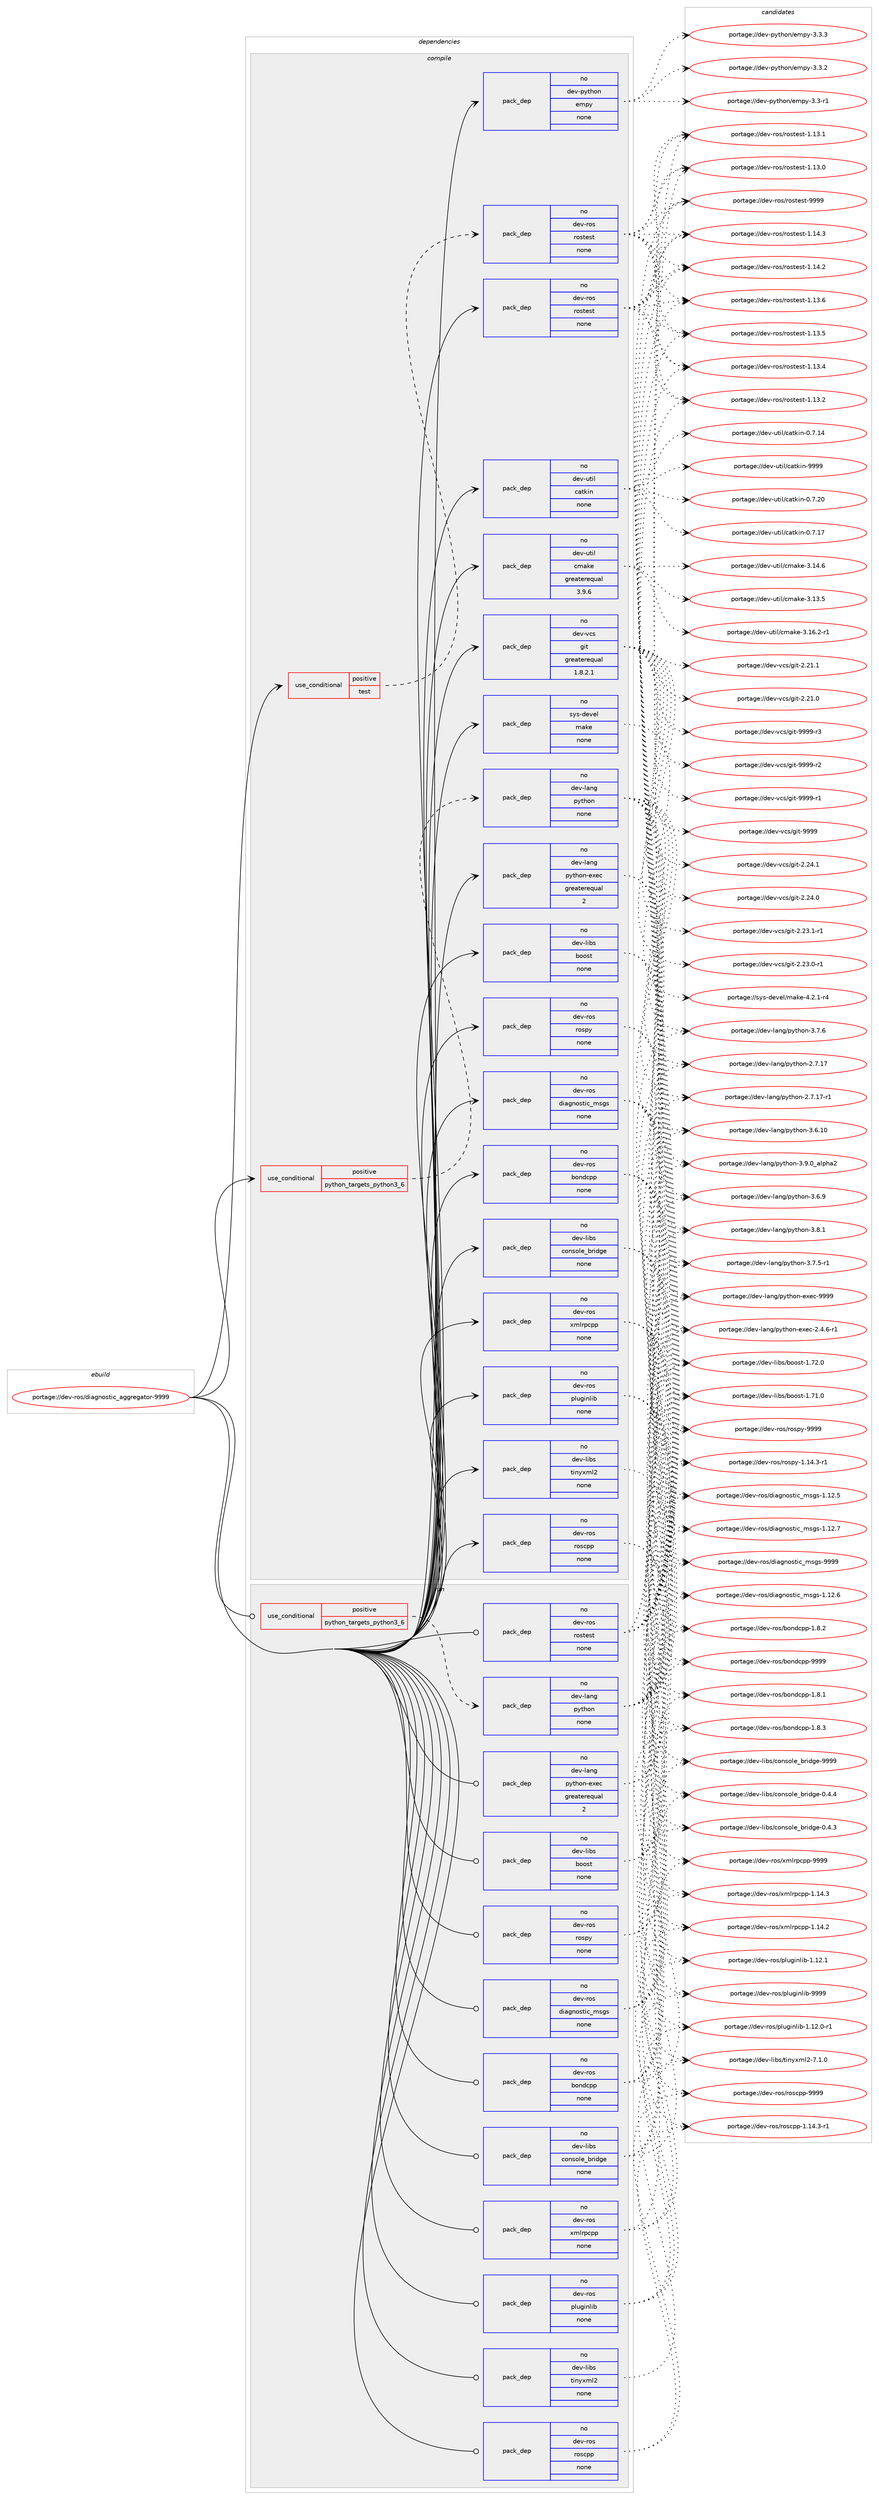 digraph prolog {

# *************
# Graph options
# *************

newrank=true;
concentrate=true;
compound=true;
graph [rankdir=LR,fontname=Helvetica,fontsize=10,ranksep=1.5];#, ranksep=2.5, nodesep=0.2];
edge  [arrowhead=vee];
node  [fontname=Helvetica,fontsize=10];

# **********
# The ebuild
# **********

subgraph cluster_leftcol {
color=gray;
rank=same;
label=<<i>ebuild</i>>;
id [label="portage://dev-ros/diagnostic_aggregator-9999", color=red, width=4, href="../dev-ros/diagnostic_aggregator-9999.svg"];
}

# ****************
# The dependencies
# ****************

subgraph cluster_midcol {
color=gray;
label=<<i>dependencies</i>>;
subgraph cluster_compile {
fillcolor="#eeeeee";
style=filled;
label=<<i>compile</i>>;
subgraph cond101137 {
dependency406356 [label=<<TABLE BORDER="0" CELLBORDER="1" CELLSPACING="0" CELLPADDING="4"><TR><TD ROWSPAN="3" CELLPADDING="10">use_conditional</TD></TR><TR><TD>positive</TD></TR><TR><TD>python_targets_python3_6</TD></TR></TABLE>>, shape=none, color=red];
subgraph pack300366 {
dependency406357 [label=<<TABLE BORDER="0" CELLBORDER="1" CELLSPACING="0" CELLPADDING="4" WIDTH="220"><TR><TD ROWSPAN="6" CELLPADDING="30">pack_dep</TD></TR><TR><TD WIDTH="110">no</TD></TR><TR><TD>dev-lang</TD></TR><TR><TD>python</TD></TR><TR><TD>none</TD></TR><TR><TD></TD></TR></TABLE>>, shape=none, color=blue];
}
dependency406356:e -> dependency406357:w [weight=20,style="dashed",arrowhead="vee"];
}
id:e -> dependency406356:w [weight=20,style="solid",arrowhead="vee"];
subgraph cond101138 {
dependency406358 [label=<<TABLE BORDER="0" CELLBORDER="1" CELLSPACING="0" CELLPADDING="4"><TR><TD ROWSPAN="3" CELLPADDING="10">use_conditional</TD></TR><TR><TD>positive</TD></TR><TR><TD>test</TD></TR></TABLE>>, shape=none, color=red];
subgraph pack300367 {
dependency406359 [label=<<TABLE BORDER="0" CELLBORDER="1" CELLSPACING="0" CELLPADDING="4" WIDTH="220"><TR><TD ROWSPAN="6" CELLPADDING="30">pack_dep</TD></TR><TR><TD WIDTH="110">no</TD></TR><TR><TD>dev-ros</TD></TR><TR><TD>rostest</TD></TR><TR><TD>none</TD></TR><TR><TD></TD></TR></TABLE>>, shape=none, color=blue];
}
dependency406358:e -> dependency406359:w [weight=20,style="dashed",arrowhead="vee"];
}
id:e -> dependency406358:w [weight=20,style="solid",arrowhead="vee"];
subgraph pack300368 {
dependency406360 [label=<<TABLE BORDER="0" CELLBORDER="1" CELLSPACING="0" CELLPADDING="4" WIDTH="220"><TR><TD ROWSPAN="6" CELLPADDING="30">pack_dep</TD></TR><TR><TD WIDTH="110">no</TD></TR><TR><TD>dev-lang</TD></TR><TR><TD>python-exec</TD></TR><TR><TD>greaterequal</TD></TR><TR><TD>2</TD></TR></TABLE>>, shape=none, color=blue];
}
id:e -> dependency406360:w [weight=20,style="solid",arrowhead="vee"];
subgraph pack300369 {
dependency406361 [label=<<TABLE BORDER="0" CELLBORDER="1" CELLSPACING="0" CELLPADDING="4" WIDTH="220"><TR><TD ROWSPAN="6" CELLPADDING="30">pack_dep</TD></TR><TR><TD WIDTH="110">no</TD></TR><TR><TD>dev-libs</TD></TR><TR><TD>boost</TD></TR><TR><TD>none</TD></TR><TR><TD></TD></TR></TABLE>>, shape=none, color=blue];
}
id:e -> dependency406361:w [weight=20,style="solid",arrowhead="vee"];
subgraph pack300370 {
dependency406362 [label=<<TABLE BORDER="0" CELLBORDER="1" CELLSPACING="0" CELLPADDING="4" WIDTH="220"><TR><TD ROWSPAN="6" CELLPADDING="30">pack_dep</TD></TR><TR><TD WIDTH="110">no</TD></TR><TR><TD>dev-libs</TD></TR><TR><TD>console_bridge</TD></TR><TR><TD>none</TD></TR><TR><TD></TD></TR></TABLE>>, shape=none, color=blue];
}
id:e -> dependency406362:w [weight=20,style="solid",arrowhead="vee"];
subgraph pack300371 {
dependency406363 [label=<<TABLE BORDER="0" CELLBORDER="1" CELLSPACING="0" CELLPADDING="4" WIDTH="220"><TR><TD ROWSPAN="6" CELLPADDING="30">pack_dep</TD></TR><TR><TD WIDTH="110">no</TD></TR><TR><TD>dev-libs</TD></TR><TR><TD>tinyxml2</TD></TR><TR><TD>none</TD></TR><TR><TD></TD></TR></TABLE>>, shape=none, color=blue];
}
id:e -> dependency406363:w [weight=20,style="solid",arrowhead="vee"];
subgraph pack300372 {
dependency406364 [label=<<TABLE BORDER="0" CELLBORDER="1" CELLSPACING="0" CELLPADDING="4" WIDTH="220"><TR><TD ROWSPAN="6" CELLPADDING="30">pack_dep</TD></TR><TR><TD WIDTH="110">no</TD></TR><TR><TD>dev-python</TD></TR><TR><TD>empy</TD></TR><TR><TD>none</TD></TR><TR><TD></TD></TR></TABLE>>, shape=none, color=blue];
}
id:e -> dependency406364:w [weight=20,style="solid",arrowhead="vee"];
subgraph pack300373 {
dependency406365 [label=<<TABLE BORDER="0" CELLBORDER="1" CELLSPACING="0" CELLPADDING="4" WIDTH="220"><TR><TD ROWSPAN="6" CELLPADDING="30">pack_dep</TD></TR><TR><TD WIDTH="110">no</TD></TR><TR><TD>dev-ros</TD></TR><TR><TD>bondcpp</TD></TR><TR><TD>none</TD></TR><TR><TD></TD></TR></TABLE>>, shape=none, color=blue];
}
id:e -> dependency406365:w [weight=20,style="solid",arrowhead="vee"];
subgraph pack300374 {
dependency406366 [label=<<TABLE BORDER="0" CELLBORDER="1" CELLSPACING="0" CELLPADDING="4" WIDTH="220"><TR><TD ROWSPAN="6" CELLPADDING="30">pack_dep</TD></TR><TR><TD WIDTH="110">no</TD></TR><TR><TD>dev-ros</TD></TR><TR><TD>diagnostic_msgs</TD></TR><TR><TD>none</TD></TR><TR><TD></TD></TR></TABLE>>, shape=none, color=blue];
}
id:e -> dependency406366:w [weight=20,style="solid",arrowhead="vee"];
subgraph pack300375 {
dependency406367 [label=<<TABLE BORDER="0" CELLBORDER="1" CELLSPACING="0" CELLPADDING="4" WIDTH="220"><TR><TD ROWSPAN="6" CELLPADDING="30">pack_dep</TD></TR><TR><TD WIDTH="110">no</TD></TR><TR><TD>dev-ros</TD></TR><TR><TD>pluginlib</TD></TR><TR><TD>none</TD></TR><TR><TD></TD></TR></TABLE>>, shape=none, color=blue];
}
id:e -> dependency406367:w [weight=20,style="solid",arrowhead="vee"];
subgraph pack300376 {
dependency406368 [label=<<TABLE BORDER="0" CELLBORDER="1" CELLSPACING="0" CELLPADDING="4" WIDTH="220"><TR><TD ROWSPAN="6" CELLPADDING="30">pack_dep</TD></TR><TR><TD WIDTH="110">no</TD></TR><TR><TD>dev-ros</TD></TR><TR><TD>roscpp</TD></TR><TR><TD>none</TD></TR><TR><TD></TD></TR></TABLE>>, shape=none, color=blue];
}
id:e -> dependency406368:w [weight=20,style="solid",arrowhead="vee"];
subgraph pack300377 {
dependency406369 [label=<<TABLE BORDER="0" CELLBORDER="1" CELLSPACING="0" CELLPADDING="4" WIDTH="220"><TR><TD ROWSPAN="6" CELLPADDING="30">pack_dep</TD></TR><TR><TD WIDTH="110">no</TD></TR><TR><TD>dev-ros</TD></TR><TR><TD>rospy</TD></TR><TR><TD>none</TD></TR><TR><TD></TD></TR></TABLE>>, shape=none, color=blue];
}
id:e -> dependency406369:w [weight=20,style="solid",arrowhead="vee"];
subgraph pack300378 {
dependency406370 [label=<<TABLE BORDER="0" CELLBORDER="1" CELLSPACING="0" CELLPADDING="4" WIDTH="220"><TR><TD ROWSPAN="6" CELLPADDING="30">pack_dep</TD></TR><TR><TD WIDTH="110">no</TD></TR><TR><TD>dev-ros</TD></TR><TR><TD>rostest</TD></TR><TR><TD>none</TD></TR><TR><TD></TD></TR></TABLE>>, shape=none, color=blue];
}
id:e -> dependency406370:w [weight=20,style="solid",arrowhead="vee"];
subgraph pack300379 {
dependency406371 [label=<<TABLE BORDER="0" CELLBORDER="1" CELLSPACING="0" CELLPADDING="4" WIDTH="220"><TR><TD ROWSPAN="6" CELLPADDING="30">pack_dep</TD></TR><TR><TD WIDTH="110">no</TD></TR><TR><TD>dev-ros</TD></TR><TR><TD>xmlrpcpp</TD></TR><TR><TD>none</TD></TR><TR><TD></TD></TR></TABLE>>, shape=none, color=blue];
}
id:e -> dependency406371:w [weight=20,style="solid",arrowhead="vee"];
subgraph pack300380 {
dependency406372 [label=<<TABLE BORDER="0" CELLBORDER="1" CELLSPACING="0" CELLPADDING="4" WIDTH="220"><TR><TD ROWSPAN="6" CELLPADDING="30">pack_dep</TD></TR><TR><TD WIDTH="110">no</TD></TR><TR><TD>dev-util</TD></TR><TR><TD>catkin</TD></TR><TR><TD>none</TD></TR><TR><TD></TD></TR></TABLE>>, shape=none, color=blue];
}
id:e -> dependency406372:w [weight=20,style="solid",arrowhead="vee"];
subgraph pack300381 {
dependency406373 [label=<<TABLE BORDER="0" CELLBORDER="1" CELLSPACING="0" CELLPADDING="4" WIDTH="220"><TR><TD ROWSPAN="6" CELLPADDING="30">pack_dep</TD></TR><TR><TD WIDTH="110">no</TD></TR><TR><TD>dev-util</TD></TR><TR><TD>cmake</TD></TR><TR><TD>greaterequal</TD></TR><TR><TD>3.9.6</TD></TR></TABLE>>, shape=none, color=blue];
}
id:e -> dependency406373:w [weight=20,style="solid",arrowhead="vee"];
subgraph pack300382 {
dependency406374 [label=<<TABLE BORDER="0" CELLBORDER="1" CELLSPACING="0" CELLPADDING="4" WIDTH="220"><TR><TD ROWSPAN="6" CELLPADDING="30">pack_dep</TD></TR><TR><TD WIDTH="110">no</TD></TR><TR><TD>dev-vcs</TD></TR><TR><TD>git</TD></TR><TR><TD>greaterequal</TD></TR><TR><TD>1.8.2.1</TD></TR></TABLE>>, shape=none, color=blue];
}
id:e -> dependency406374:w [weight=20,style="solid",arrowhead="vee"];
subgraph pack300383 {
dependency406375 [label=<<TABLE BORDER="0" CELLBORDER="1" CELLSPACING="0" CELLPADDING="4" WIDTH="220"><TR><TD ROWSPAN="6" CELLPADDING="30">pack_dep</TD></TR><TR><TD WIDTH="110">no</TD></TR><TR><TD>sys-devel</TD></TR><TR><TD>make</TD></TR><TR><TD>none</TD></TR><TR><TD></TD></TR></TABLE>>, shape=none, color=blue];
}
id:e -> dependency406375:w [weight=20,style="solid",arrowhead="vee"];
}
subgraph cluster_compileandrun {
fillcolor="#eeeeee";
style=filled;
label=<<i>compile and run</i>>;
}
subgraph cluster_run {
fillcolor="#eeeeee";
style=filled;
label=<<i>run</i>>;
subgraph cond101139 {
dependency406376 [label=<<TABLE BORDER="0" CELLBORDER="1" CELLSPACING="0" CELLPADDING="4"><TR><TD ROWSPAN="3" CELLPADDING="10">use_conditional</TD></TR><TR><TD>positive</TD></TR><TR><TD>python_targets_python3_6</TD></TR></TABLE>>, shape=none, color=red];
subgraph pack300384 {
dependency406377 [label=<<TABLE BORDER="0" CELLBORDER="1" CELLSPACING="0" CELLPADDING="4" WIDTH="220"><TR><TD ROWSPAN="6" CELLPADDING="30">pack_dep</TD></TR><TR><TD WIDTH="110">no</TD></TR><TR><TD>dev-lang</TD></TR><TR><TD>python</TD></TR><TR><TD>none</TD></TR><TR><TD></TD></TR></TABLE>>, shape=none, color=blue];
}
dependency406376:e -> dependency406377:w [weight=20,style="dashed",arrowhead="vee"];
}
id:e -> dependency406376:w [weight=20,style="solid",arrowhead="odot"];
subgraph pack300385 {
dependency406378 [label=<<TABLE BORDER="0" CELLBORDER="1" CELLSPACING="0" CELLPADDING="4" WIDTH="220"><TR><TD ROWSPAN="6" CELLPADDING="30">pack_dep</TD></TR><TR><TD WIDTH="110">no</TD></TR><TR><TD>dev-lang</TD></TR><TR><TD>python-exec</TD></TR><TR><TD>greaterequal</TD></TR><TR><TD>2</TD></TR></TABLE>>, shape=none, color=blue];
}
id:e -> dependency406378:w [weight=20,style="solid",arrowhead="odot"];
subgraph pack300386 {
dependency406379 [label=<<TABLE BORDER="0" CELLBORDER="1" CELLSPACING="0" CELLPADDING="4" WIDTH="220"><TR><TD ROWSPAN="6" CELLPADDING="30">pack_dep</TD></TR><TR><TD WIDTH="110">no</TD></TR><TR><TD>dev-libs</TD></TR><TR><TD>boost</TD></TR><TR><TD>none</TD></TR><TR><TD></TD></TR></TABLE>>, shape=none, color=blue];
}
id:e -> dependency406379:w [weight=20,style="solid",arrowhead="odot"];
subgraph pack300387 {
dependency406380 [label=<<TABLE BORDER="0" CELLBORDER="1" CELLSPACING="0" CELLPADDING="4" WIDTH="220"><TR><TD ROWSPAN="6" CELLPADDING="30">pack_dep</TD></TR><TR><TD WIDTH="110">no</TD></TR><TR><TD>dev-libs</TD></TR><TR><TD>console_bridge</TD></TR><TR><TD>none</TD></TR><TR><TD></TD></TR></TABLE>>, shape=none, color=blue];
}
id:e -> dependency406380:w [weight=20,style="solid",arrowhead="odot"];
subgraph pack300388 {
dependency406381 [label=<<TABLE BORDER="0" CELLBORDER="1" CELLSPACING="0" CELLPADDING="4" WIDTH="220"><TR><TD ROWSPAN="6" CELLPADDING="30">pack_dep</TD></TR><TR><TD WIDTH="110">no</TD></TR><TR><TD>dev-libs</TD></TR><TR><TD>tinyxml2</TD></TR><TR><TD>none</TD></TR><TR><TD></TD></TR></TABLE>>, shape=none, color=blue];
}
id:e -> dependency406381:w [weight=20,style="solid",arrowhead="odot"];
subgraph pack300389 {
dependency406382 [label=<<TABLE BORDER="0" CELLBORDER="1" CELLSPACING="0" CELLPADDING="4" WIDTH="220"><TR><TD ROWSPAN="6" CELLPADDING="30">pack_dep</TD></TR><TR><TD WIDTH="110">no</TD></TR><TR><TD>dev-ros</TD></TR><TR><TD>bondcpp</TD></TR><TR><TD>none</TD></TR><TR><TD></TD></TR></TABLE>>, shape=none, color=blue];
}
id:e -> dependency406382:w [weight=20,style="solid",arrowhead="odot"];
subgraph pack300390 {
dependency406383 [label=<<TABLE BORDER="0" CELLBORDER="1" CELLSPACING="0" CELLPADDING="4" WIDTH="220"><TR><TD ROWSPAN="6" CELLPADDING="30">pack_dep</TD></TR><TR><TD WIDTH="110">no</TD></TR><TR><TD>dev-ros</TD></TR><TR><TD>diagnostic_msgs</TD></TR><TR><TD>none</TD></TR><TR><TD></TD></TR></TABLE>>, shape=none, color=blue];
}
id:e -> dependency406383:w [weight=20,style="solid",arrowhead="odot"];
subgraph pack300391 {
dependency406384 [label=<<TABLE BORDER="0" CELLBORDER="1" CELLSPACING="0" CELLPADDING="4" WIDTH="220"><TR><TD ROWSPAN="6" CELLPADDING="30">pack_dep</TD></TR><TR><TD WIDTH="110">no</TD></TR><TR><TD>dev-ros</TD></TR><TR><TD>pluginlib</TD></TR><TR><TD>none</TD></TR><TR><TD></TD></TR></TABLE>>, shape=none, color=blue];
}
id:e -> dependency406384:w [weight=20,style="solid",arrowhead="odot"];
subgraph pack300392 {
dependency406385 [label=<<TABLE BORDER="0" CELLBORDER="1" CELLSPACING="0" CELLPADDING="4" WIDTH="220"><TR><TD ROWSPAN="6" CELLPADDING="30">pack_dep</TD></TR><TR><TD WIDTH="110">no</TD></TR><TR><TD>dev-ros</TD></TR><TR><TD>roscpp</TD></TR><TR><TD>none</TD></TR><TR><TD></TD></TR></TABLE>>, shape=none, color=blue];
}
id:e -> dependency406385:w [weight=20,style="solid",arrowhead="odot"];
subgraph pack300393 {
dependency406386 [label=<<TABLE BORDER="0" CELLBORDER="1" CELLSPACING="0" CELLPADDING="4" WIDTH="220"><TR><TD ROWSPAN="6" CELLPADDING="30">pack_dep</TD></TR><TR><TD WIDTH="110">no</TD></TR><TR><TD>dev-ros</TD></TR><TR><TD>rospy</TD></TR><TR><TD>none</TD></TR><TR><TD></TD></TR></TABLE>>, shape=none, color=blue];
}
id:e -> dependency406386:w [weight=20,style="solid",arrowhead="odot"];
subgraph pack300394 {
dependency406387 [label=<<TABLE BORDER="0" CELLBORDER="1" CELLSPACING="0" CELLPADDING="4" WIDTH="220"><TR><TD ROWSPAN="6" CELLPADDING="30">pack_dep</TD></TR><TR><TD WIDTH="110">no</TD></TR><TR><TD>dev-ros</TD></TR><TR><TD>rostest</TD></TR><TR><TD>none</TD></TR><TR><TD></TD></TR></TABLE>>, shape=none, color=blue];
}
id:e -> dependency406387:w [weight=20,style="solid",arrowhead="odot"];
subgraph pack300395 {
dependency406388 [label=<<TABLE BORDER="0" CELLBORDER="1" CELLSPACING="0" CELLPADDING="4" WIDTH="220"><TR><TD ROWSPAN="6" CELLPADDING="30">pack_dep</TD></TR><TR><TD WIDTH="110">no</TD></TR><TR><TD>dev-ros</TD></TR><TR><TD>xmlrpcpp</TD></TR><TR><TD>none</TD></TR><TR><TD></TD></TR></TABLE>>, shape=none, color=blue];
}
id:e -> dependency406388:w [weight=20,style="solid",arrowhead="odot"];
}
}

# **************
# The candidates
# **************

subgraph cluster_choices {
rank=same;
color=gray;
label=<<i>candidates</i>>;

subgraph choice300366 {
color=black;
nodesep=1;
choice10010111845108971101034711212111610411111045514657464895971081121049750 [label="portage://dev-lang/python-3.9.0_alpha2", color=red, width=4,href="../dev-lang/python-3.9.0_alpha2.svg"];
choice100101118451089711010347112121116104111110455146564649 [label="portage://dev-lang/python-3.8.1", color=red, width=4,href="../dev-lang/python-3.8.1.svg"];
choice100101118451089711010347112121116104111110455146554654 [label="portage://dev-lang/python-3.7.6", color=red, width=4,href="../dev-lang/python-3.7.6.svg"];
choice1001011184510897110103471121211161041111104551465546534511449 [label="portage://dev-lang/python-3.7.5-r1", color=red, width=4,href="../dev-lang/python-3.7.5-r1.svg"];
choice100101118451089711010347112121116104111110455146544657 [label="portage://dev-lang/python-3.6.9", color=red, width=4,href="../dev-lang/python-3.6.9.svg"];
choice10010111845108971101034711212111610411111045514654464948 [label="portage://dev-lang/python-3.6.10", color=red, width=4,href="../dev-lang/python-3.6.10.svg"];
choice100101118451089711010347112121116104111110455046554649554511449 [label="portage://dev-lang/python-2.7.17-r1", color=red, width=4,href="../dev-lang/python-2.7.17-r1.svg"];
choice10010111845108971101034711212111610411111045504655464955 [label="portage://dev-lang/python-2.7.17", color=red, width=4,href="../dev-lang/python-2.7.17.svg"];
dependency406357:e -> choice10010111845108971101034711212111610411111045514657464895971081121049750:w [style=dotted,weight="100"];
dependency406357:e -> choice100101118451089711010347112121116104111110455146564649:w [style=dotted,weight="100"];
dependency406357:e -> choice100101118451089711010347112121116104111110455146554654:w [style=dotted,weight="100"];
dependency406357:e -> choice1001011184510897110103471121211161041111104551465546534511449:w [style=dotted,weight="100"];
dependency406357:e -> choice100101118451089711010347112121116104111110455146544657:w [style=dotted,weight="100"];
dependency406357:e -> choice10010111845108971101034711212111610411111045514654464948:w [style=dotted,weight="100"];
dependency406357:e -> choice100101118451089711010347112121116104111110455046554649554511449:w [style=dotted,weight="100"];
dependency406357:e -> choice10010111845108971101034711212111610411111045504655464955:w [style=dotted,weight="100"];
}
subgraph choice300367 {
color=black;
nodesep=1;
choice10010111845114111115471141111151161011151164557575757 [label="portage://dev-ros/rostest-9999", color=red, width=4,href="../dev-ros/rostest-9999.svg"];
choice100101118451141111154711411111511610111511645494649524651 [label="portage://dev-ros/rostest-1.14.3", color=red, width=4,href="../dev-ros/rostest-1.14.3.svg"];
choice100101118451141111154711411111511610111511645494649524650 [label="portage://dev-ros/rostest-1.14.2", color=red, width=4,href="../dev-ros/rostest-1.14.2.svg"];
choice100101118451141111154711411111511610111511645494649514654 [label="portage://dev-ros/rostest-1.13.6", color=red, width=4,href="../dev-ros/rostest-1.13.6.svg"];
choice100101118451141111154711411111511610111511645494649514653 [label="portage://dev-ros/rostest-1.13.5", color=red, width=4,href="../dev-ros/rostest-1.13.5.svg"];
choice100101118451141111154711411111511610111511645494649514652 [label="portage://dev-ros/rostest-1.13.4", color=red, width=4,href="../dev-ros/rostest-1.13.4.svg"];
choice100101118451141111154711411111511610111511645494649514650 [label="portage://dev-ros/rostest-1.13.2", color=red, width=4,href="../dev-ros/rostest-1.13.2.svg"];
choice100101118451141111154711411111511610111511645494649514649 [label="portage://dev-ros/rostest-1.13.1", color=red, width=4,href="../dev-ros/rostest-1.13.1.svg"];
choice100101118451141111154711411111511610111511645494649514648 [label="portage://dev-ros/rostest-1.13.0", color=red, width=4,href="../dev-ros/rostest-1.13.0.svg"];
dependency406359:e -> choice10010111845114111115471141111151161011151164557575757:w [style=dotted,weight="100"];
dependency406359:e -> choice100101118451141111154711411111511610111511645494649524651:w [style=dotted,weight="100"];
dependency406359:e -> choice100101118451141111154711411111511610111511645494649524650:w [style=dotted,weight="100"];
dependency406359:e -> choice100101118451141111154711411111511610111511645494649514654:w [style=dotted,weight="100"];
dependency406359:e -> choice100101118451141111154711411111511610111511645494649514653:w [style=dotted,weight="100"];
dependency406359:e -> choice100101118451141111154711411111511610111511645494649514652:w [style=dotted,weight="100"];
dependency406359:e -> choice100101118451141111154711411111511610111511645494649514650:w [style=dotted,weight="100"];
dependency406359:e -> choice100101118451141111154711411111511610111511645494649514649:w [style=dotted,weight="100"];
dependency406359:e -> choice100101118451141111154711411111511610111511645494649514648:w [style=dotted,weight="100"];
}
subgraph choice300368 {
color=black;
nodesep=1;
choice10010111845108971101034711212111610411111045101120101994557575757 [label="portage://dev-lang/python-exec-9999", color=red, width=4,href="../dev-lang/python-exec-9999.svg"];
choice10010111845108971101034711212111610411111045101120101994550465246544511449 [label="portage://dev-lang/python-exec-2.4.6-r1", color=red, width=4,href="../dev-lang/python-exec-2.4.6-r1.svg"];
dependency406360:e -> choice10010111845108971101034711212111610411111045101120101994557575757:w [style=dotted,weight="100"];
dependency406360:e -> choice10010111845108971101034711212111610411111045101120101994550465246544511449:w [style=dotted,weight="100"];
}
subgraph choice300369 {
color=black;
nodesep=1;
choice1001011184510810598115479811111111511645494655504648 [label="portage://dev-libs/boost-1.72.0", color=red, width=4,href="../dev-libs/boost-1.72.0.svg"];
choice1001011184510810598115479811111111511645494655494648 [label="portage://dev-libs/boost-1.71.0", color=red, width=4,href="../dev-libs/boost-1.71.0.svg"];
dependency406361:e -> choice1001011184510810598115479811111111511645494655504648:w [style=dotted,weight="100"];
dependency406361:e -> choice1001011184510810598115479811111111511645494655494648:w [style=dotted,weight="100"];
}
subgraph choice300370 {
color=black;
nodesep=1;
choice1001011184510810598115479911111011511110810195981141051001031014557575757 [label="portage://dev-libs/console_bridge-9999", color=red, width=4,href="../dev-libs/console_bridge-9999.svg"];
choice100101118451081059811547991111101151111081019598114105100103101454846524652 [label="portage://dev-libs/console_bridge-0.4.4", color=red, width=4,href="../dev-libs/console_bridge-0.4.4.svg"];
choice100101118451081059811547991111101151111081019598114105100103101454846524651 [label="portage://dev-libs/console_bridge-0.4.3", color=red, width=4,href="../dev-libs/console_bridge-0.4.3.svg"];
dependency406362:e -> choice1001011184510810598115479911111011511110810195981141051001031014557575757:w [style=dotted,weight="100"];
dependency406362:e -> choice100101118451081059811547991111101151111081019598114105100103101454846524652:w [style=dotted,weight="100"];
dependency406362:e -> choice100101118451081059811547991111101151111081019598114105100103101454846524651:w [style=dotted,weight="100"];
}
subgraph choice300371 {
color=black;
nodesep=1;
choice10010111845108105981154711610511012112010910850455546494648 [label="portage://dev-libs/tinyxml2-7.1.0", color=red, width=4,href="../dev-libs/tinyxml2-7.1.0.svg"];
dependency406363:e -> choice10010111845108105981154711610511012112010910850455546494648:w [style=dotted,weight="100"];
}
subgraph choice300372 {
color=black;
nodesep=1;
choice1001011184511212111610411111047101109112121455146514651 [label="portage://dev-python/empy-3.3.3", color=red, width=4,href="../dev-python/empy-3.3.3.svg"];
choice1001011184511212111610411111047101109112121455146514650 [label="portage://dev-python/empy-3.3.2", color=red, width=4,href="../dev-python/empy-3.3.2.svg"];
choice1001011184511212111610411111047101109112121455146514511449 [label="portage://dev-python/empy-3.3-r1", color=red, width=4,href="../dev-python/empy-3.3-r1.svg"];
dependency406364:e -> choice1001011184511212111610411111047101109112121455146514651:w [style=dotted,weight="100"];
dependency406364:e -> choice1001011184511212111610411111047101109112121455146514650:w [style=dotted,weight="100"];
dependency406364:e -> choice1001011184511212111610411111047101109112121455146514511449:w [style=dotted,weight="100"];
}
subgraph choice300373 {
color=black;
nodesep=1;
choice100101118451141111154798111110100991121124557575757 [label="portage://dev-ros/bondcpp-9999", color=red, width=4,href="../dev-ros/bondcpp-9999.svg"];
choice10010111845114111115479811111010099112112454946564651 [label="portage://dev-ros/bondcpp-1.8.3", color=red, width=4,href="../dev-ros/bondcpp-1.8.3.svg"];
choice10010111845114111115479811111010099112112454946564650 [label="portage://dev-ros/bondcpp-1.8.2", color=red, width=4,href="../dev-ros/bondcpp-1.8.2.svg"];
choice10010111845114111115479811111010099112112454946564649 [label="portage://dev-ros/bondcpp-1.8.1", color=red, width=4,href="../dev-ros/bondcpp-1.8.1.svg"];
dependency406365:e -> choice100101118451141111154798111110100991121124557575757:w [style=dotted,weight="100"];
dependency406365:e -> choice10010111845114111115479811111010099112112454946564651:w [style=dotted,weight="100"];
dependency406365:e -> choice10010111845114111115479811111010099112112454946564650:w [style=dotted,weight="100"];
dependency406365:e -> choice10010111845114111115479811111010099112112454946564649:w [style=dotted,weight="100"];
}
subgraph choice300374 {
color=black;
nodesep=1;
choice10010111845114111115471001059710311011111511610599951091151031154557575757 [label="portage://dev-ros/diagnostic_msgs-9999", color=red, width=4,href="../dev-ros/diagnostic_msgs-9999.svg"];
choice100101118451141111154710010597103110111115116105999510911510311545494649504655 [label="portage://dev-ros/diagnostic_msgs-1.12.7", color=red, width=4,href="../dev-ros/diagnostic_msgs-1.12.7.svg"];
choice100101118451141111154710010597103110111115116105999510911510311545494649504654 [label="portage://dev-ros/diagnostic_msgs-1.12.6", color=red, width=4,href="../dev-ros/diagnostic_msgs-1.12.6.svg"];
choice100101118451141111154710010597103110111115116105999510911510311545494649504653 [label="portage://dev-ros/diagnostic_msgs-1.12.5", color=red, width=4,href="../dev-ros/diagnostic_msgs-1.12.5.svg"];
dependency406366:e -> choice10010111845114111115471001059710311011111511610599951091151031154557575757:w [style=dotted,weight="100"];
dependency406366:e -> choice100101118451141111154710010597103110111115116105999510911510311545494649504655:w [style=dotted,weight="100"];
dependency406366:e -> choice100101118451141111154710010597103110111115116105999510911510311545494649504654:w [style=dotted,weight="100"];
dependency406366:e -> choice100101118451141111154710010597103110111115116105999510911510311545494649504653:w [style=dotted,weight="100"];
}
subgraph choice300375 {
color=black;
nodesep=1;
choice1001011184511411111547112108117103105110108105984557575757 [label="portage://dev-ros/pluginlib-9999", color=red, width=4,href="../dev-ros/pluginlib-9999.svg"];
choice10010111845114111115471121081171031051101081059845494649504649 [label="portage://dev-ros/pluginlib-1.12.1", color=red, width=4,href="../dev-ros/pluginlib-1.12.1.svg"];
choice100101118451141111154711210811710310511010810598454946495046484511449 [label="portage://dev-ros/pluginlib-1.12.0-r1", color=red, width=4,href="../dev-ros/pluginlib-1.12.0-r1.svg"];
dependency406367:e -> choice1001011184511411111547112108117103105110108105984557575757:w [style=dotted,weight="100"];
dependency406367:e -> choice10010111845114111115471121081171031051101081059845494649504649:w [style=dotted,weight="100"];
dependency406367:e -> choice100101118451141111154711210811710310511010810598454946495046484511449:w [style=dotted,weight="100"];
}
subgraph choice300376 {
color=black;
nodesep=1;
choice1001011184511411111547114111115991121124557575757 [label="portage://dev-ros/roscpp-9999", color=red, width=4,href="../dev-ros/roscpp-9999.svg"];
choice100101118451141111154711411111599112112454946495246514511449 [label="portage://dev-ros/roscpp-1.14.3-r1", color=red, width=4,href="../dev-ros/roscpp-1.14.3-r1.svg"];
dependency406368:e -> choice1001011184511411111547114111115991121124557575757:w [style=dotted,weight="100"];
dependency406368:e -> choice100101118451141111154711411111599112112454946495246514511449:w [style=dotted,weight="100"];
}
subgraph choice300377 {
color=black;
nodesep=1;
choice10010111845114111115471141111151121214557575757 [label="portage://dev-ros/rospy-9999", color=red, width=4,href="../dev-ros/rospy-9999.svg"];
choice1001011184511411111547114111115112121454946495246514511449 [label="portage://dev-ros/rospy-1.14.3-r1", color=red, width=4,href="../dev-ros/rospy-1.14.3-r1.svg"];
dependency406369:e -> choice10010111845114111115471141111151121214557575757:w [style=dotted,weight="100"];
dependency406369:e -> choice1001011184511411111547114111115112121454946495246514511449:w [style=dotted,weight="100"];
}
subgraph choice300378 {
color=black;
nodesep=1;
choice10010111845114111115471141111151161011151164557575757 [label="portage://dev-ros/rostest-9999", color=red, width=4,href="../dev-ros/rostest-9999.svg"];
choice100101118451141111154711411111511610111511645494649524651 [label="portage://dev-ros/rostest-1.14.3", color=red, width=4,href="../dev-ros/rostest-1.14.3.svg"];
choice100101118451141111154711411111511610111511645494649524650 [label="portage://dev-ros/rostest-1.14.2", color=red, width=4,href="../dev-ros/rostest-1.14.2.svg"];
choice100101118451141111154711411111511610111511645494649514654 [label="portage://dev-ros/rostest-1.13.6", color=red, width=4,href="../dev-ros/rostest-1.13.6.svg"];
choice100101118451141111154711411111511610111511645494649514653 [label="portage://dev-ros/rostest-1.13.5", color=red, width=4,href="../dev-ros/rostest-1.13.5.svg"];
choice100101118451141111154711411111511610111511645494649514652 [label="portage://dev-ros/rostest-1.13.4", color=red, width=4,href="../dev-ros/rostest-1.13.4.svg"];
choice100101118451141111154711411111511610111511645494649514650 [label="portage://dev-ros/rostest-1.13.2", color=red, width=4,href="../dev-ros/rostest-1.13.2.svg"];
choice100101118451141111154711411111511610111511645494649514649 [label="portage://dev-ros/rostest-1.13.1", color=red, width=4,href="../dev-ros/rostest-1.13.1.svg"];
choice100101118451141111154711411111511610111511645494649514648 [label="portage://dev-ros/rostest-1.13.0", color=red, width=4,href="../dev-ros/rostest-1.13.0.svg"];
dependency406370:e -> choice10010111845114111115471141111151161011151164557575757:w [style=dotted,weight="100"];
dependency406370:e -> choice100101118451141111154711411111511610111511645494649524651:w [style=dotted,weight="100"];
dependency406370:e -> choice100101118451141111154711411111511610111511645494649524650:w [style=dotted,weight="100"];
dependency406370:e -> choice100101118451141111154711411111511610111511645494649514654:w [style=dotted,weight="100"];
dependency406370:e -> choice100101118451141111154711411111511610111511645494649514653:w [style=dotted,weight="100"];
dependency406370:e -> choice100101118451141111154711411111511610111511645494649514652:w [style=dotted,weight="100"];
dependency406370:e -> choice100101118451141111154711411111511610111511645494649514650:w [style=dotted,weight="100"];
dependency406370:e -> choice100101118451141111154711411111511610111511645494649514649:w [style=dotted,weight="100"];
dependency406370:e -> choice100101118451141111154711411111511610111511645494649514648:w [style=dotted,weight="100"];
}
subgraph choice300379 {
color=black;
nodesep=1;
choice1001011184511411111547120109108114112991121124557575757 [label="portage://dev-ros/xmlrpcpp-9999", color=red, width=4,href="../dev-ros/xmlrpcpp-9999.svg"];
choice10010111845114111115471201091081141129911211245494649524651 [label="portage://dev-ros/xmlrpcpp-1.14.3", color=red, width=4,href="../dev-ros/xmlrpcpp-1.14.3.svg"];
choice10010111845114111115471201091081141129911211245494649524650 [label="portage://dev-ros/xmlrpcpp-1.14.2", color=red, width=4,href="../dev-ros/xmlrpcpp-1.14.2.svg"];
dependency406371:e -> choice1001011184511411111547120109108114112991121124557575757:w [style=dotted,weight="100"];
dependency406371:e -> choice10010111845114111115471201091081141129911211245494649524651:w [style=dotted,weight="100"];
dependency406371:e -> choice10010111845114111115471201091081141129911211245494649524650:w [style=dotted,weight="100"];
}
subgraph choice300380 {
color=black;
nodesep=1;
choice100101118451171161051084799971161071051104557575757 [label="portage://dev-util/catkin-9999", color=red, width=4,href="../dev-util/catkin-9999.svg"];
choice1001011184511711610510847999711610710511045484655465048 [label="portage://dev-util/catkin-0.7.20", color=red, width=4,href="../dev-util/catkin-0.7.20.svg"];
choice1001011184511711610510847999711610710511045484655464955 [label="portage://dev-util/catkin-0.7.17", color=red, width=4,href="../dev-util/catkin-0.7.17.svg"];
choice1001011184511711610510847999711610710511045484655464952 [label="portage://dev-util/catkin-0.7.14", color=red, width=4,href="../dev-util/catkin-0.7.14.svg"];
dependency406372:e -> choice100101118451171161051084799971161071051104557575757:w [style=dotted,weight="100"];
dependency406372:e -> choice1001011184511711610510847999711610710511045484655465048:w [style=dotted,weight="100"];
dependency406372:e -> choice1001011184511711610510847999711610710511045484655464955:w [style=dotted,weight="100"];
dependency406372:e -> choice1001011184511711610510847999711610710511045484655464952:w [style=dotted,weight="100"];
}
subgraph choice300381 {
color=black;
nodesep=1;
choice10010111845117116105108479910997107101455146495446504511449 [label="portage://dev-util/cmake-3.16.2-r1", color=red, width=4,href="../dev-util/cmake-3.16.2-r1.svg"];
choice1001011184511711610510847991099710710145514649524654 [label="portage://dev-util/cmake-3.14.6", color=red, width=4,href="../dev-util/cmake-3.14.6.svg"];
choice1001011184511711610510847991099710710145514649514653 [label="portage://dev-util/cmake-3.13.5", color=red, width=4,href="../dev-util/cmake-3.13.5.svg"];
dependency406373:e -> choice10010111845117116105108479910997107101455146495446504511449:w [style=dotted,weight="100"];
dependency406373:e -> choice1001011184511711610510847991099710710145514649524654:w [style=dotted,weight="100"];
dependency406373:e -> choice1001011184511711610510847991099710710145514649514653:w [style=dotted,weight="100"];
}
subgraph choice300382 {
color=black;
nodesep=1;
choice10010111845118991154710310511645575757574511451 [label="portage://dev-vcs/git-9999-r3", color=red, width=4,href="../dev-vcs/git-9999-r3.svg"];
choice10010111845118991154710310511645575757574511450 [label="portage://dev-vcs/git-9999-r2", color=red, width=4,href="../dev-vcs/git-9999-r2.svg"];
choice10010111845118991154710310511645575757574511449 [label="portage://dev-vcs/git-9999-r1", color=red, width=4,href="../dev-vcs/git-9999-r1.svg"];
choice1001011184511899115471031051164557575757 [label="portage://dev-vcs/git-9999", color=red, width=4,href="../dev-vcs/git-9999.svg"];
choice10010111845118991154710310511645504650524649 [label="portage://dev-vcs/git-2.24.1", color=red, width=4,href="../dev-vcs/git-2.24.1.svg"];
choice10010111845118991154710310511645504650524648 [label="portage://dev-vcs/git-2.24.0", color=red, width=4,href="../dev-vcs/git-2.24.0.svg"];
choice100101118451189911547103105116455046505146494511449 [label="portage://dev-vcs/git-2.23.1-r1", color=red, width=4,href="../dev-vcs/git-2.23.1-r1.svg"];
choice100101118451189911547103105116455046505146484511449 [label="portage://dev-vcs/git-2.23.0-r1", color=red, width=4,href="../dev-vcs/git-2.23.0-r1.svg"];
choice10010111845118991154710310511645504650494649 [label="portage://dev-vcs/git-2.21.1", color=red, width=4,href="../dev-vcs/git-2.21.1.svg"];
choice10010111845118991154710310511645504650494648 [label="portage://dev-vcs/git-2.21.0", color=red, width=4,href="../dev-vcs/git-2.21.0.svg"];
dependency406374:e -> choice10010111845118991154710310511645575757574511451:w [style=dotted,weight="100"];
dependency406374:e -> choice10010111845118991154710310511645575757574511450:w [style=dotted,weight="100"];
dependency406374:e -> choice10010111845118991154710310511645575757574511449:w [style=dotted,weight="100"];
dependency406374:e -> choice1001011184511899115471031051164557575757:w [style=dotted,weight="100"];
dependency406374:e -> choice10010111845118991154710310511645504650524649:w [style=dotted,weight="100"];
dependency406374:e -> choice10010111845118991154710310511645504650524648:w [style=dotted,weight="100"];
dependency406374:e -> choice100101118451189911547103105116455046505146494511449:w [style=dotted,weight="100"];
dependency406374:e -> choice100101118451189911547103105116455046505146484511449:w [style=dotted,weight="100"];
dependency406374:e -> choice10010111845118991154710310511645504650494649:w [style=dotted,weight="100"];
dependency406374:e -> choice10010111845118991154710310511645504650494648:w [style=dotted,weight="100"];
}
subgraph choice300383 {
color=black;
nodesep=1;
choice1151211154510010111810110847109971071014552465046494511452 [label="portage://sys-devel/make-4.2.1-r4", color=red, width=4,href="../sys-devel/make-4.2.1-r4.svg"];
dependency406375:e -> choice1151211154510010111810110847109971071014552465046494511452:w [style=dotted,weight="100"];
}
subgraph choice300384 {
color=black;
nodesep=1;
choice10010111845108971101034711212111610411111045514657464895971081121049750 [label="portage://dev-lang/python-3.9.0_alpha2", color=red, width=4,href="../dev-lang/python-3.9.0_alpha2.svg"];
choice100101118451089711010347112121116104111110455146564649 [label="portage://dev-lang/python-3.8.1", color=red, width=4,href="../dev-lang/python-3.8.1.svg"];
choice100101118451089711010347112121116104111110455146554654 [label="portage://dev-lang/python-3.7.6", color=red, width=4,href="../dev-lang/python-3.7.6.svg"];
choice1001011184510897110103471121211161041111104551465546534511449 [label="portage://dev-lang/python-3.7.5-r1", color=red, width=4,href="../dev-lang/python-3.7.5-r1.svg"];
choice100101118451089711010347112121116104111110455146544657 [label="portage://dev-lang/python-3.6.9", color=red, width=4,href="../dev-lang/python-3.6.9.svg"];
choice10010111845108971101034711212111610411111045514654464948 [label="portage://dev-lang/python-3.6.10", color=red, width=4,href="../dev-lang/python-3.6.10.svg"];
choice100101118451089711010347112121116104111110455046554649554511449 [label="portage://dev-lang/python-2.7.17-r1", color=red, width=4,href="../dev-lang/python-2.7.17-r1.svg"];
choice10010111845108971101034711212111610411111045504655464955 [label="portage://dev-lang/python-2.7.17", color=red, width=4,href="../dev-lang/python-2.7.17.svg"];
dependency406377:e -> choice10010111845108971101034711212111610411111045514657464895971081121049750:w [style=dotted,weight="100"];
dependency406377:e -> choice100101118451089711010347112121116104111110455146564649:w [style=dotted,weight="100"];
dependency406377:e -> choice100101118451089711010347112121116104111110455146554654:w [style=dotted,weight="100"];
dependency406377:e -> choice1001011184510897110103471121211161041111104551465546534511449:w [style=dotted,weight="100"];
dependency406377:e -> choice100101118451089711010347112121116104111110455146544657:w [style=dotted,weight="100"];
dependency406377:e -> choice10010111845108971101034711212111610411111045514654464948:w [style=dotted,weight="100"];
dependency406377:e -> choice100101118451089711010347112121116104111110455046554649554511449:w [style=dotted,weight="100"];
dependency406377:e -> choice10010111845108971101034711212111610411111045504655464955:w [style=dotted,weight="100"];
}
subgraph choice300385 {
color=black;
nodesep=1;
choice10010111845108971101034711212111610411111045101120101994557575757 [label="portage://dev-lang/python-exec-9999", color=red, width=4,href="../dev-lang/python-exec-9999.svg"];
choice10010111845108971101034711212111610411111045101120101994550465246544511449 [label="portage://dev-lang/python-exec-2.4.6-r1", color=red, width=4,href="../dev-lang/python-exec-2.4.6-r1.svg"];
dependency406378:e -> choice10010111845108971101034711212111610411111045101120101994557575757:w [style=dotted,weight="100"];
dependency406378:e -> choice10010111845108971101034711212111610411111045101120101994550465246544511449:w [style=dotted,weight="100"];
}
subgraph choice300386 {
color=black;
nodesep=1;
choice1001011184510810598115479811111111511645494655504648 [label="portage://dev-libs/boost-1.72.0", color=red, width=4,href="../dev-libs/boost-1.72.0.svg"];
choice1001011184510810598115479811111111511645494655494648 [label="portage://dev-libs/boost-1.71.0", color=red, width=4,href="../dev-libs/boost-1.71.0.svg"];
dependency406379:e -> choice1001011184510810598115479811111111511645494655504648:w [style=dotted,weight="100"];
dependency406379:e -> choice1001011184510810598115479811111111511645494655494648:w [style=dotted,weight="100"];
}
subgraph choice300387 {
color=black;
nodesep=1;
choice1001011184510810598115479911111011511110810195981141051001031014557575757 [label="portage://dev-libs/console_bridge-9999", color=red, width=4,href="../dev-libs/console_bridge-9999.svg"];
choice100101118451081059811547991111101151111081019598114105100103101454846524652 [label="portage://dev-libs/console_bridge-0.4.4", color=red, width=4,href="../dev-libs/console_bridge-0.4.4.svg"];
choice100101118451081059811547991111101151111081019598114105100103101454846524651 [label="portage://dev-libs/console_bridge-0.4.3", color=red, width=4,href="../dev-libs/console_bridge-0.4.3.svg"];
dependency406380:e -> choice1001011184510810598115479911111011511110810195981141051001031014557575757:w [style=dotted,weight="100"];
dependency406380:e -> choice100101118451081059811547991111101151111081019598114105100103101454846524652:w [style=dotted,weight="100"];
dependency406380:e -> choice100101118451081059811547991111101151111081019598114105100103101454846524651:w [style=dotted,weight="100"];
}
subgraph choice300388 {
color=black;
nodesep=1;
choice10010111845108105981154711610511012112010910850455546494648 [label="portage://dev-libs/tinyxml2-7.1.0", color=red, width=4,href="../dev-libs/tinyxml2-7.1.0.svg"];
dependency406381:e -> choice10010111845108105981154711610511012112010910850455546494648:w [style=dotted,weight="100"];
}
subgraph choice300389 {
color=black;
nodesep=1;
choice100101118451141111154798111110100991121124557575757 [label="portage://dev-ros/bondcpp-9999", color=red, width=4,href="../dev-ros/bondcpp-9999.svg"];
choice10010111845114111115479811111010099112112454946564651 [label="portage://dev-ros/bondcpp-1.8.3", color=red, width=4,href="../dev-ros/bondcpp-1.8.3.svg"];
choice10010111845114111115479811111010099112112454946564650 [label="portage://dev-ros/bondcpp-1.8.2", color=red, width=4,href="../dev-ros/bondcpp-1.8.2.svg"];
choice10010111845114111115479811111010099112112454946564649 [label="portage://dev-ros/bondcpp-1.8.1", color=red, width=4,href="../dev-ros/bondcpp-1.8.1.svg"];
dependency406382:e -> choice100101118451141111154798111110100991121124557575757:w [style=dotted,weight="100"];
dependency406382:e -> choice10010111845114111115479811111010099112112454946564651:w [style=dotted,weight="100"];
dependency406382:e -> choice10010111845114111115479811111010099112112454946564650:w [style=dotted,weight="100"];
dependency406382:e -> choice10010111845114111115479811111010099112112454946564649:w [style=dotted,weight="100"];
}
subgraph choice300390 {
color=black;
nodesep=1;
choice10010111845114111115471001059710311011111511610599951091151031154557575757 [label="portage://dev-ros/diagnostic_msgs-9999", color=red, width=4,href="../dev-ros/diagnostic_msgs-9999.svg"];
choice100101118451141111154710010597103110111115116105999510911510311545494649504655 [label="portage://dev-ros/diagnostic_msgs-1.12.7", color=red, width=4,href="../dev-ros/diagnostic_msgs-1.12.7.svg"];
choice100101118451141111154710010597103110111115116105999510911510311545494649504654 [label="portage://dev-ros/diagnostic_msgs-1.12.6", color=red, width=4,href="../dev-ros/diagnostic_msgs-1.12.6.svg"];
choice100101118451141111154710010597103110111115116105999510911510311545494649504653 [label="portage://dev-ros/diagnostic_msgs-1.12.5", color=red, width=4,href="../dev-ros/diagnostic_msgs-1.12.5.svg"];
dependency406383:e -> choice10010111845114111115471001059710311011111511610599951091151031154557575757:w [style=dotted,weight="100"];
dependency406383:e -> choice100101118451141111154710010597103110111115116105999510911510311545494649504655:w [style=dotted,weight="100"];
dependency406383:e -> choice100101118451141111154710010597103110111115116105999510911510311545494649504654:w [style=dotted,weight="100"];
dependency406383:e -> choice100101118451141111154710010597103110111115116105999510911510311545494649504653:w [style=dotted,weight="100"];
}
subgraph choice300391 {
color=black;
nodesep=1;
choice1001011184511411111547112108117103105110108105984557575757 [label="portage://dev-ros/pluginlib-9999", color=red, width=4,href="../dev-ros/pluginlib-9999.svg"];
choice10010111845114111115471121081171031051101081059845494649504649 [label="portage://dev-ros/pluginlib-1.12.1", color=red, width=4,href="../dev-ros/pluginlib-1.12.1.svg"];
choice100101118451141111154711210811710310511010810598454946495046484511449 [label="portage://dev-ros/pluginlib-1.12.0-r1", color=red, width=4,href="../dev-ros/pluginlib-1.12.0-r1.svg"];
dependency406384:e -> choice1001011184511411111547112108117103105110108105984557575757:w [style=dotted,weight="100"];
dependency406384:e -> choice10010111845114111115471121081171031051101081059845494649504649:w [style=dotted,weight="100"];
dependency406384:e -> choice100101118451141111154711210811710310511010810598454946495046484511449:w [style=dotted,weight="100"];
}
subgraph choice300392 {
color=black;
nodesep=1;
choice1001011184511411111547114111115991121124557575757 [label="portage://dev-ros/roscpp-9999", color=red, width=4,href="../dev-ros/roscpp-9999.svg"];
choice100101118451141111154711411111599112112454946495246514511449 [label="portage://dev-ros/roscpp-1.14.3-r1", color=red, width=4,href="../dev-ros/roscpp-1.14.3-r1.svg"];
dependency406385:e -> choice1001011184511411111547114111115991121124557575757:w [style=dotted,weight="100"];
dependency406385:e -> choice100101118451141111154711411111599112112454946495246514511449:w [style=dotted,weight="100"];
}
subgraph choice300393 {
color=black;
nodesep=1;
choice10010111845114111115471141111151121214557575757 [label="portage://dev-ros/rospy-9999", color=red, width=4,href="../dev-ros/rospy-9999.svg"];
choice1001011184511411111547114111115112121454946495246514511449 [label="portage://dev-ros/rospy-1.14.3-r1", color=red, width=4,href="../dev-ros/rospy-1.14.3-r1.svg"];
dependency406386:e -> choice10010111845114111115471141111151121214557575757:w [style=dotted,weight="100"];
dependency406386:e -> choice1001011184511411111547114111115112121454946495246514511449:w [style=dotted,weight="100"];
}
subgraph choice300394 {
color=black;
nodesep=1;
choice10010111845114111115471141111151161011151164557575757 [label="portage://dev-ros/rostest-9999", color=red, width=4,href="../dev-ros/rostest-9999.svg"];
choice100101118451141111154711411111511610111511645494649524651 [label="portage://dev-ros/rostest-1.14.3", color=red, width=4,href="../dev-ros/rostest-1.14.3.svg"];
choice100101118451141111154711411111511610111511645494649524650 [label="portage://dev-ros/rostest-1.14.2", color=red, width=4,href="../dev-ros/rostest-1.14.2.svg"];
choice100101118451141111154711411111511610111511645494649514654 [label="portage://dev-ros/rostest-1.13.6", color=red, width=4,href="../dev-ros/rostest-1.13.6.svg"];
choice100101118451141111154711411111511610111511645494649514653 [label="portage://dev-ros/rostest-1.13.5", color=red, width=4,href="../dev-ros/rostest-1.13.5.svg"];
choice100101118451141111154711411111511610111511645494649514652 [label="portage://dev-ros/rostest-1.13.4", color=red, width=4,href="../dev-ros/rostest-1.13.4.svg"];
choice100101118451141111154711411111511610111511645494649514650 [label="portage://dev-ros/rostest-1.13.2", color=red, width=4,href="../dev-ros/rostest-1.13.2.svg"];
choice100101118451141111154711411111511610111511645494649514649 [label="portage://dev-ros/rostest-1.13.1", color=red, width=4,href="../dev-ros/rostest-1.13.1.svg"];
choice100101118451141111154711411111511610111511645494649514648 [label="portage://dev-ros/rostest-1.13.0", color=red, width=4,href="../dev-ros/rostest-1.13.0.svg"];
dependency406387:e -> choice10010111845114111115471141111151161011151164557575757:w [style=dotted,weight="100"];
dependency406387:e -> choice100101118451141111154711411111511610111511645494649524651:w [style=dotted,weight="100"];
dependency406387:e -> choice100101118451141111154711411111511610111511645494649524650:w [style=dotted,weight="100"];
dependency406387:e -> choice100101118451141111154711411111511610111511645494649514654:w [style=dotted,weight="100"];
dependency406387:e -> choice100101118451141111154711411111511610111511645494649514653:w [style=dotted,weight="100"];
dependency406387:e -> choice100101118451141111154711411111511610111511645494649514652:w [style=dotted,weight="100"];
dependency406387:e -> choice100101118451141111154711411111511610111511645494649514650:w [style=dotted,weight="100"];
dependency406387:e -> choice100101118451141111154711411111511610111511645494649514649:w [style=dotted,weight="100"];
dependency406387:e -> choice100101118451141111154711411111511610111511645494649514648:w [style=dotted,weight="100"];
}
subgraph choice300395 {
color=black;
nodesep=1;
choice1001011184511411111547120109108114112991121124557575757 [label="portage://dev-ros/xmlrpcpp-9999", color=red, width=4,href="../dev-ros/xmlrpcpp-9999.svg"];
choice10010111845114111115471201091081141129911211245494649524651 [label="portage://dev-ros/xmlrpcpp-1.14.3", color=red, width=4,href="../dev-ros/xmlrpcpp-1.14.3.svg"];
choice10010111845114111115471201091081141129911211245494649524650 [label="portage://dev-ros/xmlrpcpp-1.14.2", color=red, width=4,href="../dev-ros/xmlrpcpp-1.14.2.svg"];
dependency406388:e -> choice1001011184511411111547120109108114112991121124557575757:w [style=dotted,weight="100"];
dependency406388:e -> choice10010111845114111115471201091081141129911211245494649524651:w [style=dotted,weight="100"];
dependency406388:e -> choice10010111845114111115471201091081141129911211245494649524650:w [style=dotted,weight="100"];
}
}

}
